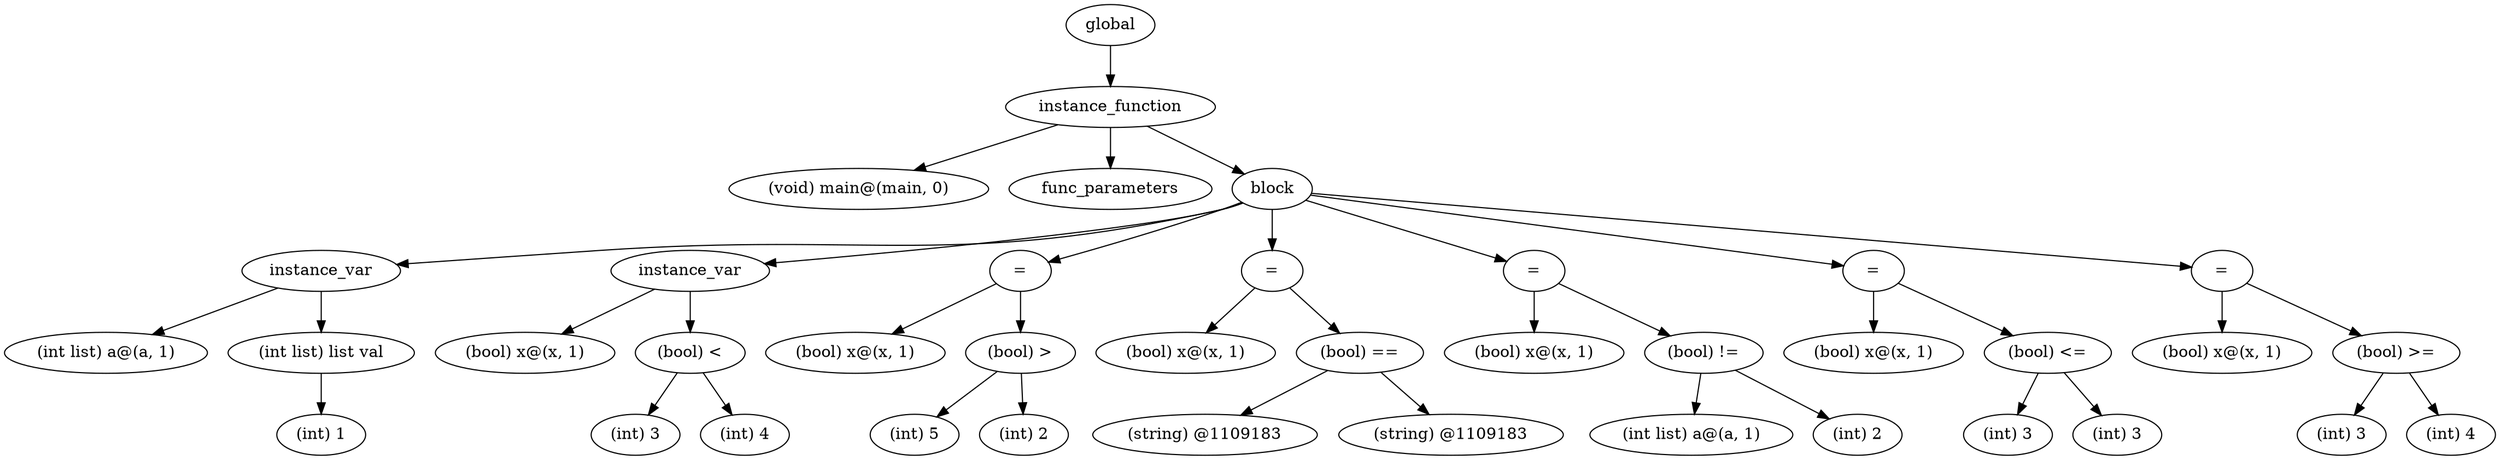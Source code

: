 digraph {
graph [ordering="out"];
node0[label="global"];
node1[label="instance_function"];
node2[label="(void) main@(main, 0)"];
node1 -> node2;
node3[label="func_parameters"];
node1 -> node3;
node4[label="block"];
node5[label="instance_var"];
node6[label="(int list) a@(a, 1)"];
node5 -> node6;
node7[label="(int list) list val"];
node8[label="(int) 1"];
node7 -> node8;
node5 -> node7;
node4 -> node5;
node9[label="instance_var"];
node10[label="(bool) x@(x, 1)"];
node9 -> node10;
node11[label="(bool) <"];
node12[label="(int) 3"];
node11 -> node12;
node13[label="(int) 4"];
node11 -> node13;
node9 -> node11;
node4 -> node9;
node14[label="="];
node15[label="(bool) x@(x, 1)"];
node14 -> node15;
node16[label="(bool) >"];
node17[label="(int) 5"];
node16 -> node17;
node18[label="(int) 2"];
node16 -> node18;
node14 -> node16;
node4 -> node14;
node19[label="="];
node20[label="(bool) x@(x, 1)"];
node19 -> node20;
node21[label="(bool) =="];
node22[label="(string) @1109183"];
node21 -> node22;
node23[label="(string) @1109183"];
node21 -> node23;
node19 -> node21;
node4 -> node19;
node24[label="="];
node25[label="(bool) x@(x, 1)"];
node24 -> node25;
node26[label="(bool) !="];
node27[label="(int list) a@(a, 1)"];
node26 -> node27;
node28[label="(int) 2"];
node26 -> node28;
node24 -> node26;
node4 -> node24;
node29[label="="];
node30[label="(bool) x@(x, 1)"];
node29 -> node30;
node31[label="(bool) <="];
node32[label="(int) 3"];
node31 -> node32;
node33[label="(int) 3"];
node31 -> node33;
node29 -> node31;
node4 -> node29;
node34[label="="];
node35[label="(bool) x@(x, 1)"];
node34 -> node35;
node36[label="(bool) >="];
node37[label="(int) 3"];
node36 -> node37;
node38[label="(int) 4"];
node36 -> node38;
node34 -> node36;
node4 -> node34;
node1 -> node4;
node0 -> node1;
}
